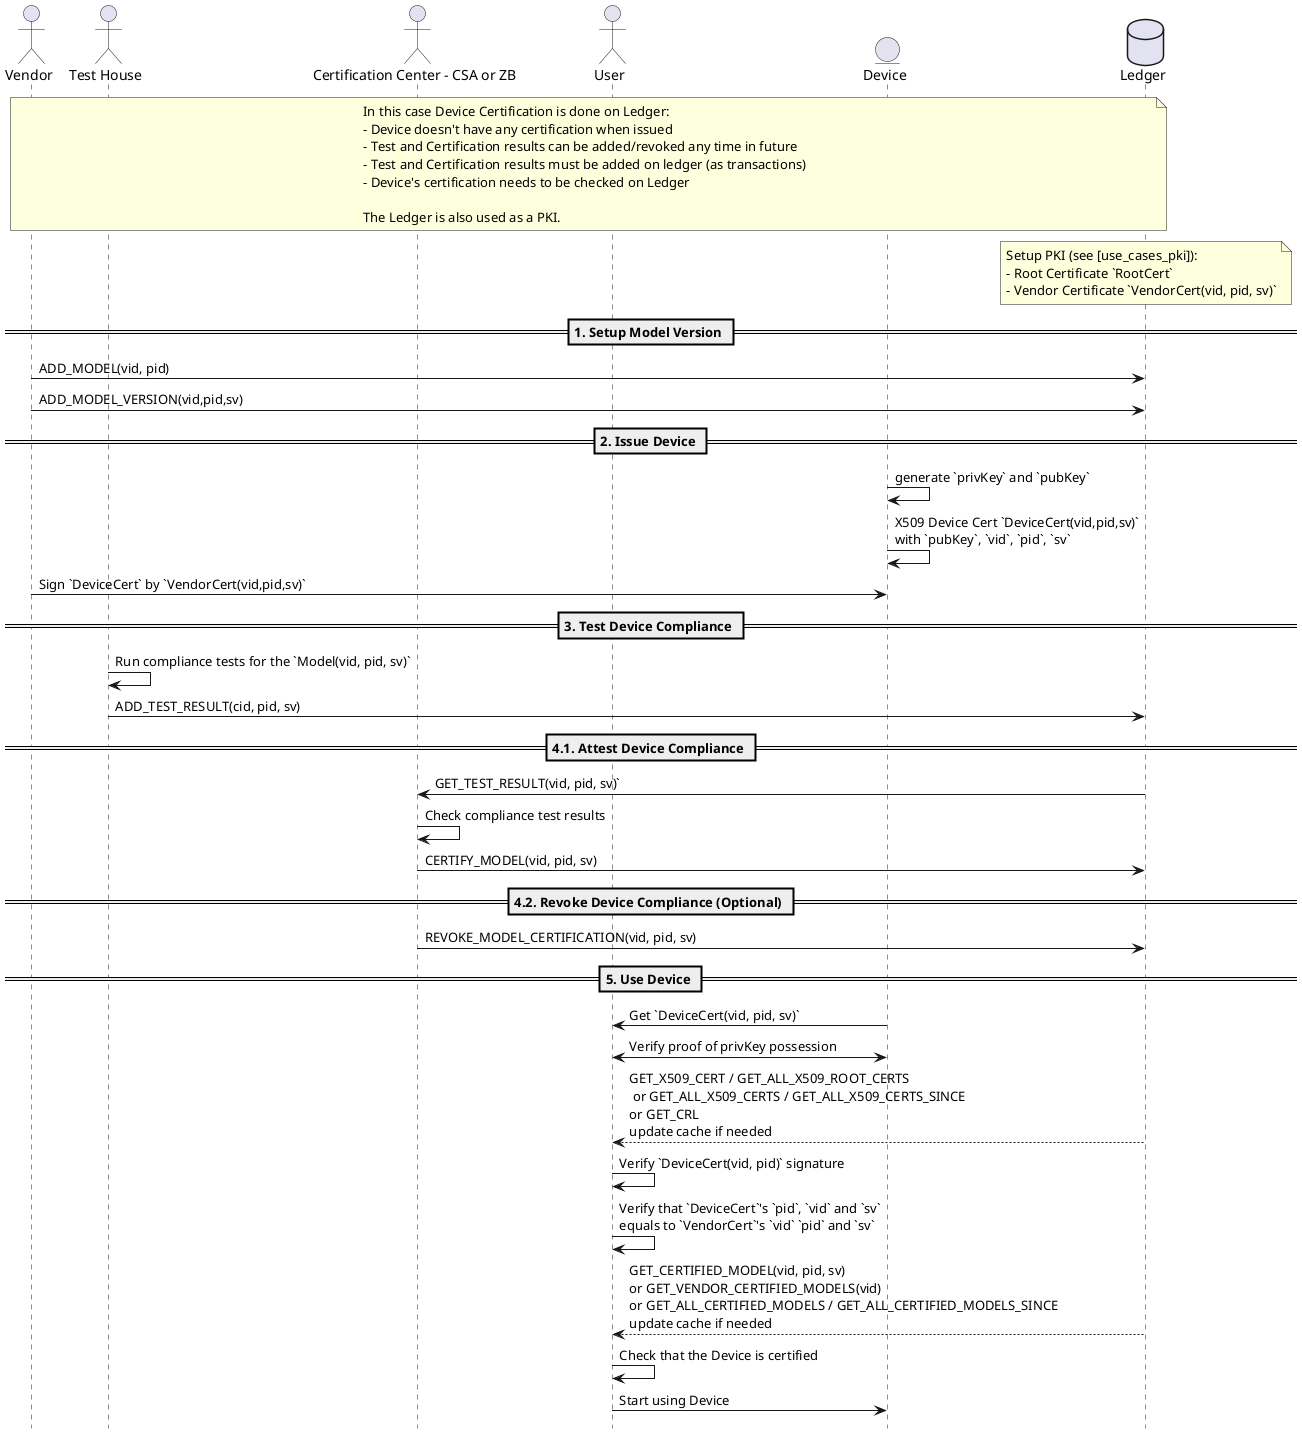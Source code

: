 @startuml
!pragma teoz true
hide footbox

actor Vendor as V
actor "Test House" as T
actor "Certification Center - CSA or ZB" as C
actor User as U
entity Device as D
database Ledger as L

note over V, L
In this case Device Certification is done on Ledger:
- Device doesn't have any certification when issued
- Test and Certification results can be added/revoked any time in future
- Test and Certification results must be added on ledger (as transactions)
- Device's certification needs to be checked on Ledger

The Ledger is also used as a PKI.
end note

note over L
Setup PKI (see [use_cases_pki]):
- Root Certificate `RootCert`
- Vendor Certificate `VendorCert(vid, pid, sv)`
end note

== 1. Setup Model Version ==
V -> L: ADD_MODEL(vid, pid)
V -> L: ADD_MODEL_VERSION(vid,pid,sv)

== 2. Issue Device ==
D -> D: generate `privKey` and `pubKey`
D -> D: X509 Device Cert `DeviceCert(vid,pid,sv)`\nwith `pubKey`, `vid`, `pid`, `sv`
V -> D: Sign `DeviceCert` by `VendorCert(vid,pid,sv)`

== 3. Test Device Compliance ==
T -> T: Run compliance tests for the `Model(vid, pid, sv)`
T -> L: ADD_TEST_RESULT(cid, pid, sv)

== 4.1. Attest Device Compliance ==
C <- L: GET_TEST_RESULT(vid, pid, sv)`
C -> C: Check compliance test results
C -> L: CERTIFY_MODEL(vid, pid, sv)


== 4.2. Revoke Device Compliance (Optional) ==
C -> L: REVOKE_MODEL_CERTIFICATION(vid, pid, sv)

== 5. Use Device ==
U <- D: Get `DeviceCert(vid, pid, sv)`
U <-> D: Verify proof of privKey possession
U <-- L: GET_X509_CERT / GET_ALL_X509_ROOT_CERTS\n or GET_ALL_X509_CERTS / GET_ALL_X509_CERTS_SINCE\nor GET_CRL\nupdate cache if needed
U -> U: Verify `DeviceCert(vid, pid)` signature
U -> U: Verify that `DeviceCert`'s `pid`, `vid` and `sv`\nequals to `VendorCert`'s `vid` `pid` and `sv`
U <-- L:GET_CERTIFIED_MODEL(vid, pid, sv)\nor GET_VENDOR_CERTIFIED_MODELS(vid)\nor GET_ALL_CERTIFIED_MODELS / GET_ALL_CERTIFIED_MODELS_SINCE\nupdate cache if needed
U -> U: Check that the Device is certified
U -> D: Start using Device
@enduml